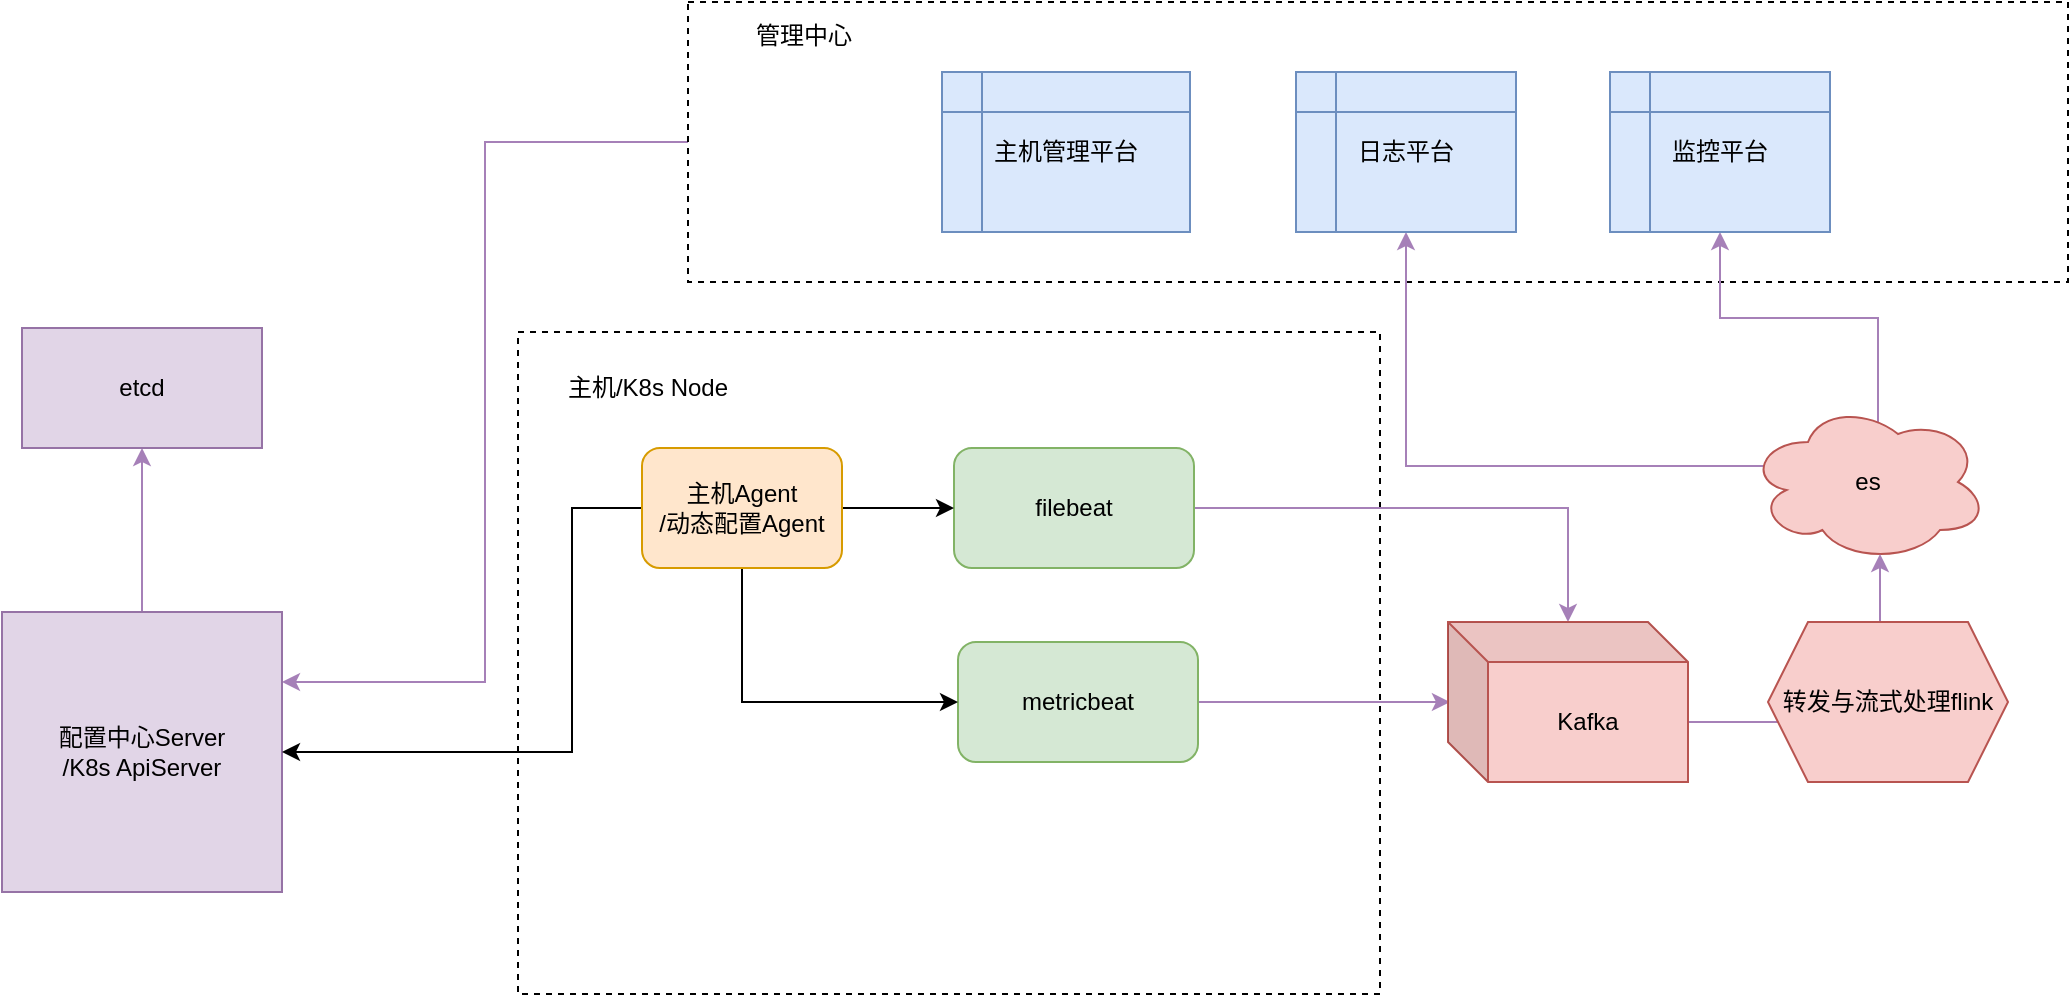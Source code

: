 <mxfile version="13.10.6" type="github"><diagram id="OABMhTI3b0GP39cpQIiX" name="Page-1"><mxGraphModel dx="1128" dy="591" grid="0" gridSize="10" guides="1" tooltips="1" connect="1" arrows="1" fold="1" page="1" pageScale="1" pageWidth="827" pageHeight="1169" math="0" shadow="0"><root><mxCell id="0"/><mxCell id="1" parent="0"/><mxCell id="1BzoUXjY3kTclnEjUatC-49" value="" style="rounded=0;whiteSpace=wrap;html=1;strokeColor=#000000;dashed=1;" parent="1" vertex="1"><mxGeometry x="396" y="219" width="431" height="331" as="geometry"/></mxCell><mxCell id="1BzoUXjY3kTclnEjUatC-42" style="edgeStyle=orthogonalEdgeStyle;rounded=0;orthogonalLoop=1;jettySize=auto;html=1;exitX=0;exitY=0.5;exitDx=0;exitDy=0;entryX=1;entryY=0.25;entryDx=0;entryDy=0;strokeColor=#A680B8;" parent="1" source="1BzoUXjY3kTclnEjUatC-39" target="1BzoUXjY3kTclnEjUatC-1" edge="1"><mxGeometry relative="1" as="geometry"/></mxCell><mxCell id="1BzoUXjY3kTclnEjUatC-39" value="" style="rounded=0;whiteSpace=wrap;html=1;strokeColor=#000000;dashed=1;" parent="1" vertex="1"><mxGeometry x="481" y="54" width="690" height="140" as="geometry"/></mxCell><mxCell id="1BzoUXjY3kTclnEjUatC-50" style="edgeStyle=orthogonalEdgeStyle;rounded=0;orthogonalLoop=1;jettySize=auto;html=1;exitX=0.5;exitY=0;exitDx=0;exitDy=0;entryX=0.5;entryY=1;entryDx=0;entryDy=0;strokeColor=#A680B8;" parent="1" source="1BzoUXjY3kTclnEjUatC-1" target="1BzoUXjY3kTclnEjUatC-13" edge="1"><mxGeometry relative="1" as="geometry"/></mxCell><mxCell id="1BzoUXjY3kTclnEjUatC-1" value="配置中心Server&lt;br&gt;/K8s ApiServer" style="whiteSpace=wrap;html=1;aspect=fixed;fillColor=#e1d5e7;strokeColor=#9673a6;" parent="1" vertex="1"><mxGeometry x="138" y="359" width="140" height="140" as="geometry"/></mxCell><mxCell id="1BzoUXjY3kTclnEjUatC-44" style="edgeStyle=orthogonalEdgeStyle;rounded=0;orthogonalLoop=1;jettySize=auto;html=1;exitX=1;exitY=0.5;exitDx=0;exitDy=0;strokeColor=#A680B8;" parent="1" source="1BzoUXjY3kTclnEjUatC-4" target="1BzoUXjY3kTclnEjUatC-43" edge="1"><mxGeometry relative="1" as="geometry"/></mxCell><mxCell id="1BzoUXjY3kTclnEjUatC-4" value="filebeat" style="rounded=1;whiteSpace=wrap;html=1;fillColor=#d5e8d4;strokeColor=#82b366;" parent="1" vertex="1"><mxGeometry x="614" y="277" width="120" height="60" as="geometry"/></mxCell><mxCell id="1BzoUXjY3kTclnEjUatC-45" style="edgeStyle=orthogonalEdgeStyle;rounded=0;orthogonalLoop=1;jettySize=auto;html=1;exitX=1;exitY=0.5;exitDx=0;exitDy=0;entryX=0.008;entryY=0.5;entryDx=0;entryDy=0;entryPerimeter=0;strokeColor=#A680B8;" parent="1" source="1BzoUXjY3kTclnEjUatC-5" target="1BzoUXjY3kTclnEjUatC-43" edge="1"><mxGeometry relative="1" as="geometry"/></mxCell><mxCell id="1BzoUXjY3kTclnEjUatC-5" value="metricbeat" style="rounded=1;whiteSpace=wrap;html=1;fillColor=#d5e8d4;strokeColor=#82b366;" parent="1" vertex="1"><mxGeometry x="616" y="374" width="120" height="60" as="geometry"/></mxCell><mxCell id="1BzoUXjY3kTclnEjUatC-11" value="主机/K8s Node" style="text;html=1;strokeColor=none;fillColor=none;align=center;verticalAlign=middle;whiteSpace=wrap;rounded=0;dashed=1;" parent="1" vertex="1"><mxGeometry x="414" y="237" width="94" height="20" as="geometry"/></mxCell><mxCell id="1BzoUXjY3kTclnEjUatC-13" value="etcd" style="rounded=0;whiteSpace=wrap;html=1;fillColor=#e1d5e7;strokeColor=#9673a6;" parent="1" vertex="1"><mxGeometry x="148" y="217" width="120" height="60" as="geometry"/></mxCell><mxCell id="1BzoUXjY3kTclnEjUatC-31" style="edgeStyle=orthogonalEdgeStyle;rounded=0;orthogonalLoop=1;jettySize=auto;html=1;exitX=0.07;exitY=0.4;exitDx=0;exitDy=0;exitPerimeter=0;entryX=0.5;entryY=1;entryDx=0;entryDy=0;strokeColor=#A680B8;" parent="1" source="1BzoUXjY3kTclnEjUatC-16" target="1BzoUXjY3kTclnEjUatC-21" edge="1"><mxGeometry relative="1" as="geometry"/></mxCell><mxCell id="1BzoUXjY3kTclnEjUatC-37" style="edgeStyle=orthogonalEdgeStyle;rounded=0;orthogonalLoop=1;jettySize=auto;html=1;exitX=0.625;exitY=0.2;exitDx=0;exitDy=0;exitPerimeter=0;strokeColor=#A680B8;" parent="1" source="1BzoUXjY3kTclnEjUatC-16" target="1BzoUXjY3kTclnEjUatC-30" edge="1"><mxGeometry relative="1" as="geometry"><Array as="points"><mxPoint x="1076" y="270"/><mxPoint x="1076" y="212"/><mxPoint x="997" y="212"/></Array></mxGeometry></mxCell><mxCell id="1BzoUXjY3kTclnEjUatC-16" value="es" style="ellipse;shape=cloud;whiteSpace=wrap;html=1;strokeColor=#b85450;fillColor=#f8cecc;" parent="1" vertex="1"><mxGeometry x="1011" y="254" width="120" height="80" as="geometry"/></mxCell><mxCell id="1BzoUXjY3kTclnEjUatC-21" value="日志平台" style="shape=internalStorage;whiteSpace=wrap;html=1;backgroundOutline=1;strokeColor=#6c8ebf;fillColor=#dae8fc;" parent="1" vertex="1"><mxGeometry x="785" y="89" width="110" height="80" as="geometry"/></mxCell><mxCell id="oQ9Hds3sEr1Gg1LyUPkT-1" style="edgeStyle=orthogonalEdgeStyle;rounded=0;orthogonalLoop=1;jettySize=auto;html=1;exitX=0;exitY=0.5;exitDx=0;exitDy=0;entryX=1;entryY=0.5;entryDx=0;entryDy=0;" parent="1" source="1BzoUXjY3kTclnEjUatC-23" target="1BzoUXjY3kTclnEjUatC-1" edge="1"><mxGeometry relative="1" as="geometry"><Array as="points"><mxPoint x="423" y="307"/><mxPoint x="423" y="429"/></Array></mxGeometry></mxCell><mxCell id="oQ9Hds3sEr1Gg1LyUPkT-2" style="edgeStyle=orthogonalEdgeStyle;rounded=0;orthogonalLoop=1;jettySize=auto;html=1;exitX=0.5;exitY=1;exitDx=0;exitDy=0;entryX=0;entryY=0.5;entryDx=0;entryDy=0;" parent="1" source="1BzoUXjY3kTclnEjUatC-23" target="1BzoUXjY3kTclnEjUatC-5" edge="1"><mxGeometry relative="1" as="geometry"/></mxCell><mxCell id="oQ9Hds3sEr1Gg1LyUPkT-3" style="edgeStyle=orthogonalEdgeStyle;rounded=0;orthogonalLoop=1;jettySize=auto;html=1;exitX=1;exitY=0.5;exitDx=0;exitDy=0;entryX=0;entryY=0.5;entryDx=0;entryDy=0;" parent="1" source="1BzoUXjY3kTclnEjUatC-23" target="1BzoUXjY3kTclnEjUatC-4" edge="1"><mxGeometry relative="1" as="geometry"/></mxCell><mxCell id="1BzoUXjY3kTclnEjUatC-23" value="主机Agent&lt;br&gt;/动态配置Agent" style="rounded=1;whiteSpace=wrap;html=1;strokeColor=#d79b00;fillColor=#ffe6cc;" parent="1" vertex="1"><mxGeometry x="458" y="277" width="100" height="60" as="geometry"/></mxCell><mxCell id="1BzoUXjY3kTclnEjUatC-30" value="监控平台" style="shape=internalStorage;whiteSpace=wrap;html=1;backgroundOutline=1;strokeColor=#6c8ebf;fillColor=#dae8fc;" parent="1" vertex="1"><mxGeometry x="942" y="89" width="110" height="80" as="geometry"/></mxCell><mxCell id="1BzoUXjY3kTclnEjUatC-41" value="管理中心" style="text;html=1;strokeColor=none;fillColor=none;align=center;verticalAlign=middle;whiteSpace=wrap;rounded=0;" parent="1" vertex="1"><mxGeometry x="484" y="61" width="110" height="20" as="geometry"/></mxCell><mxCell id="1BzoUXjY3kTclnEjUatC-46" style="edgeStyle=orthogonalEdgeStyle;rounded=0;orthogonalLoop=1;jettySize=auto;html=1;exitX=0;exitY=0;exitDx=120;exitDy=50;exitPerimeter=0;entryX=0.55;entryY=0.95;entryDx=0;entryDy=0;entryPerimeter=0;strokeColor=#A680B8;" parent="1" source="1BzoUXjY3kTclnEjUatC-43" target="1BzoUXjY3kTclnEjUatC-16" edge="1"><mxGeometry relative="1" as="geometry"/></mxCell><mxCell id="1BzoUXjY3kTclnEjUatC-43" value="Kafka" style="shape=cube;whiteSpace=wrap;html=1;boundedLbl=1;backgroundOutline=1;darkOpacity=0.05;darkOpacity2=0.1;strokeColor=#b85450;fillColor=#f8cecc;" parent="1" vertex="1"><mxGeometry x="861" y="364" width="120" height="80" as="geometry"/></mxCell><mxCell id="1BzoUXjY3kTclnEjUatC-47" value="转发与流式处理flink" style="shape=hexagon;perimeter=hexagonPerimeter2;whiteSpace=wrap;html=1;fixedSize=1;strokeColor=#b85450;fillColor=#f8cecc;" parent="1" vertex="1"><mxGeometry x="1021" y="364" width="120" height="80" as="geometry"/></mxCell><mxCell id="1BzoUXjY3kTclnEjUatC-48" value="&lt;span&gt;主机管理平台&lt;/span&gt;" style="shape=internalStorage;whiteSpace=wrap;html=1;backgroundOutline=1;strokeColor=#6c8ebf;fillColor=#dae8fc;" parent="1" vertex="1"><mxGeometry x="608" y="89" width="124" height="80" as="geometry"/></mxCell></root></mxGraphModel></diagram></mxfile>